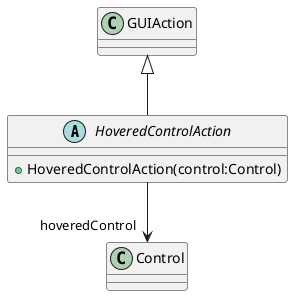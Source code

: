 @startuml
abstract class HoveredControlAction {
    + HoveredControlAction(control:Control)
}
GUIAction <|-- HoveredControlAction
HoveredControlAction --> "hoveredControl" Control
@enduml

